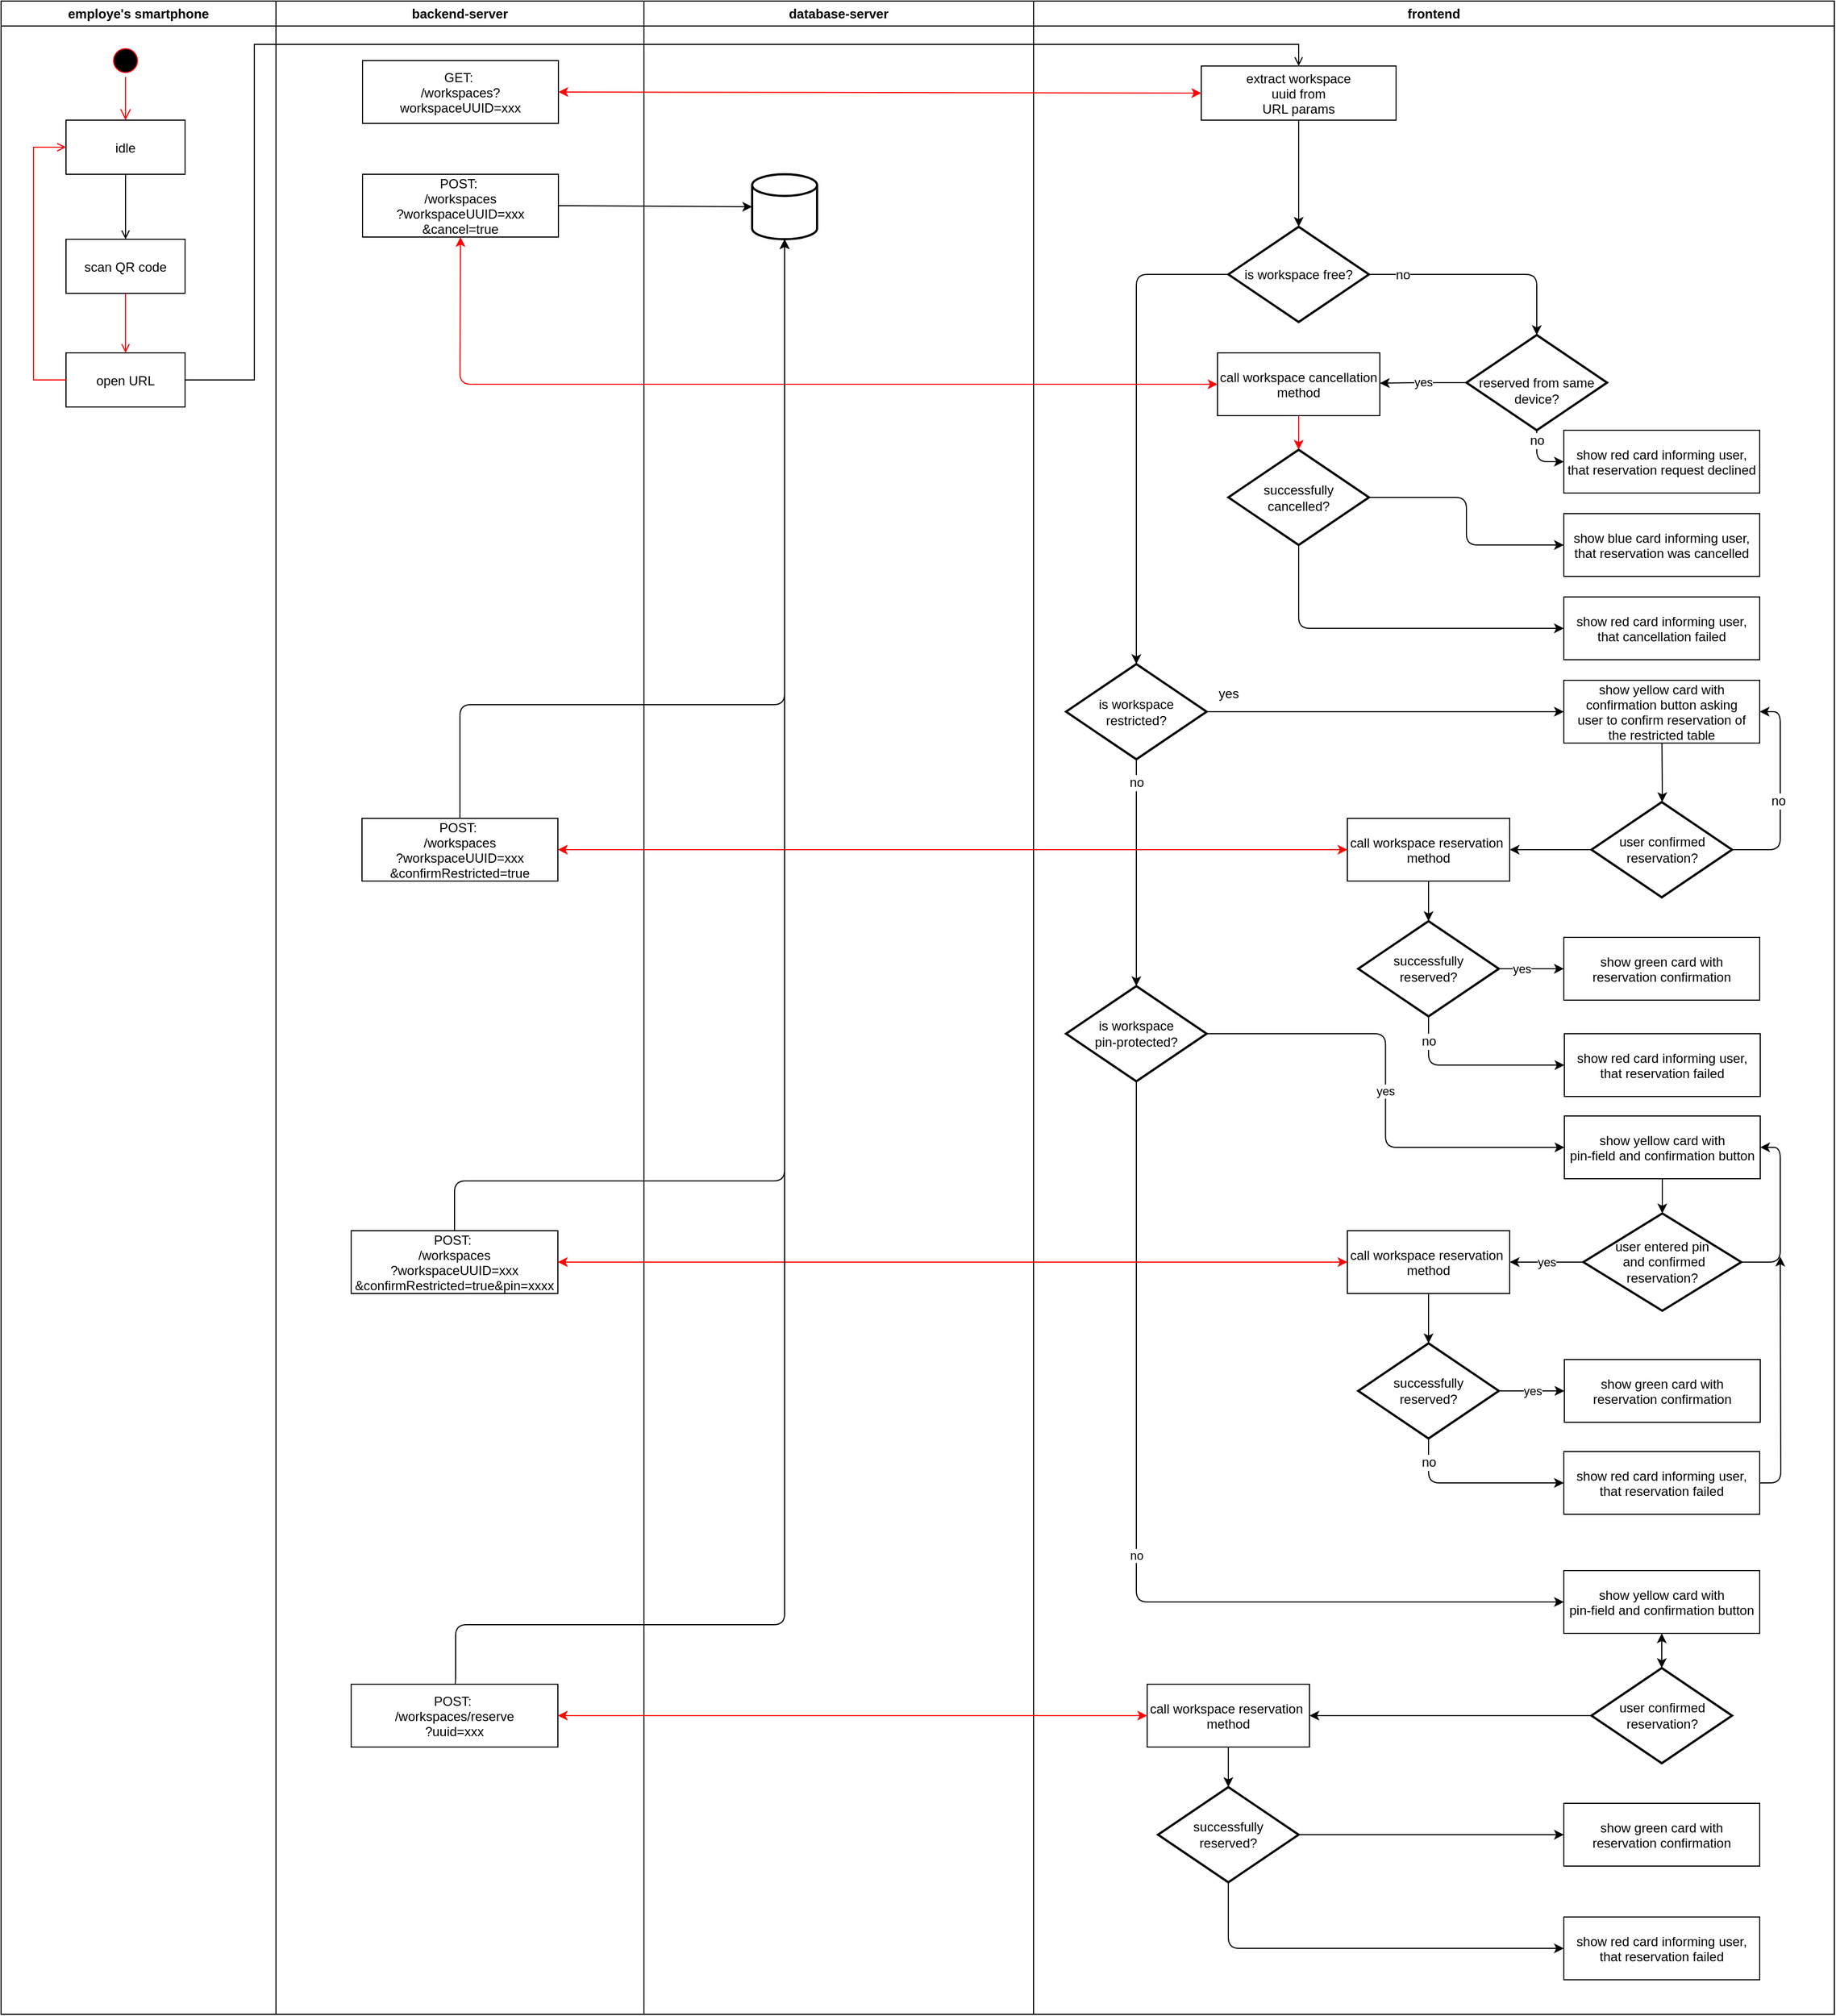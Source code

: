 <mxfile version="11.2.4" type="github" pages="1"><diagram name="general-architecture" id="e7e014a7-5840-1c2e-5031-d8a46d1fe8dd"><mxGraphModel dx="2426" dy="1201" grid="1" gridSize="10" guides="1" tooltips="1" connect="1" arrows="1" fold="1" page="1" pageScale="1" pageWidth="1169" pageHeight="826" background="#ffffff" math="0" shadow="0"><root><mxCell id="0"/><mxCell id="1" parent="0"/><mxCell id="2" value="employe's smartphone" style="swimlane;whiteSpace=wrap" parent="1" vertex="1"><mxGeometry x="46" y="40" width="254" height="1860" as="geometry"><mxRectangle x="164.5" y="128" width="80" height="23" as="alternateBounds"/></mxGeometry></mxCell><mxCell id="5" value="" style="ellipse;shape=startState;fillColor=#000000;strokeColor=#ff0000;" parent="2" vertex="1"><mxGeometry x="100" y="40" width="30" height="30" as="geometry"/></mxCell><mxCell id="6" value="" style="edgeStyle=elbowEdgeStyle;elbow=horizontal;verticalAlign=bottom;endArrow=open;endSize=8;strokeColor=#FF0000;endFill=1;rounded=0" parent="2" source="5" target="7" edge="1"><mxGeometry x="100" y="40" as="geometry"><mxPoint x="115" y="110" as="targetPoint"/></mxGeometry></mxCell><mxCell id="7" value="idle" style="" parent="2" vertex="1"><mxGeometry x="60" y="110" width="110" height="50" as="geometry"/></mxCell><mxCell id="8" value="scan QR code" style="" parent="2" vertex="1"><mxGeometry x="60" y="220" width="110" height="50" as="geometry"/></mxCell><mxCell id="9" value="" style="endArrow=open;strokeColor=#000000;endFill=1;rounded=0" parent="2" source="7" target="8" edge="1"><mxGeometry relative="1" as="geometry"/></mxCell><mxCell id="10" value="open URL" style="" parent="2" vertex="1"><mxGeometry x="60" y="325" width="110" height="50" as="geometry"/></mxCell><mxCell id="11" value="" style="endArrow=open;strokeColor=#FF0000;endFill=1;rounded=0" parent="2" source="8" target="10" edge="1"><mxGeometry relative="1" as="geometry"/></mxCell><mxCell id="12" value="" style="edgeStyle=elbowEdgeStyle;elbow=horizontal;strokeColor=#FF0000;endArrow=open;endFill=1;rounded=0" parent="2" source="10" target="7" edge="1"><mxGeometry width="100" height="100" relative="1" as="geometry"><mxPoint x="160" y="290" as="sourcePoint"/><mxPoint x="260" y="190" as="targetPoint"/><Array as="points"><mxPoint x="30" y="250"/></Array></mxGeometry></mxCell><mxCell id="vSiOcl92Mj_vTaPFXpkD-20" value="frontend" style="swimlane;whiteSpace=wrap" parent="1" vertex="1"><mxGeometry x="1000" y="40" width="740" height="1860" as="geometry"/></mxCell><mxCell id="PNCr2oBTq3CCNGlsUbZe-55" value="show red card informing user,&#10; that reservation request declined " style="" vertex="1" parent="vSiOcl92Mj_vTaPFXpkD-20"><mxGeometry x="490" y="396.5" width="181" height="58" as="geometry"/></mxCell><mxCell id="PNCr2oBTq3CCNGlsUbZe-61" value="show red card informing user,&#10; that cancellation failed " style="" vertex="1" parent="vSiOcl92Mj_vTaPFXpkD-20"><mxGeometry x="490" y="550.5" width="181" height="58" as="geometry"/></mxCell><mxCell id="PNCr2oBTq3CCNGlsUbZe-51" value="&lt;br&gt;reserved from same device?" style="strokeWidth=2;html=1;shape=mxgraph.flowchart.decision;whiteSpace=wrap;" vertex="1" parent="vSiOcl92Mj_vTaPFXpkD-20"><mxGeometry x="400" y="308.5" width="130" height="88" as="geometry"/></mxCell><mxCell id="PNCr2oBTq3CCNGlsUbZe-54" value="" style="endArrow=classic;html=1;entryX=0;entryY=0.5;entryDx=0;entryDy=0;edgeStyle=orthogonalEdgeStyle;" edge="1" parent="vSiOcl92Mj_vTaPFXpkD-20" source="PNCr2oBTq3CCNGlsUbZe-51" target="PNCr2oBTq3CCNGlsUbZe-55"><mxGeometry width="50" height="50" relative="1" as="geometry"><mxPoint x="-247" y="406.5" as="sourcePoint"/><mxPoint x="-7" y="206.5" as="targetPoint"/></mxGeometry></mxCell><mxCell id="PNCr2oBTq3CCNGlsUbZe-57" value="no" style="text;html=1;resizable=0;points=[];align=center;verticalAlign=middle;labelBackgroundColor=#ffffff;" vertex="1" connectable="0" parent="PNCr2oBTq3CCNGlsUbZe-54"><mxGeometry x="-0.96" relative="1" as="geometry"><mxPoint x="-0.5" y="8" as="offset"/></mxGeometry></mxCell><mxCell id="Cu7fSUz20JepRUBiXXrB-39" value="is workspace free?" style="strokeWidth=2;html=1;shape=mxgraph.flowchart.decision;whiteSpace=wrap;" parent="vSiOcl92Mj_vTaPFXpkD-20" vertex="1"><mxGeometry x="180" y="208.5" width="130" height="88" as="geometry"/></mxCell><mxCell id="Cu7fSUz20JepRUBiXXrB-59" value="" style="endArrow=classic;html=1;exitX=1;exitY=0.5;exitDx=0;exitDy=0;exitPerimeter=0;entryX=0.5;entryY=0;entryDx=0;entryDy=0;entryPerimeter=0;" parent="vSiOcl92Mj_vTaPFXpkD-20" source="Cu7fSUz20JepRUBiXXrB-39" target="PNCr2oBTq3CCNGlsUbZe-51" edge="1"><mxGeometry width="50" height="50" relative="1" as="geometry"><mxPoint x="-224" y="446.5" as="sourcePoint"/><mxPoint x="-57" y="326.5" as="targetPoint"/><Array as="points"><mxPoint x="465" y="252.5"/></Array></mxGeometry></mxCell><mxCell id="Cu7fSUz20JepRUBiXXrB-60" value="no" style="text;html=1;resizable=0;points=[];align=center;verticalAlign=middle;labelBackgroundColor=#ffffff;" parent="Cu7fSUz20JepRUBiXXrB-59" vertex="1" connectable="0"><mxGeometry x="-0.675" y="-1" relative="1" as="geometry"><mxPoint x="-4" y="-1" as="offset"/></mxGeometry></mxCell><mxCell id="PNCr2oBTq3CCNGlsUbZe-100" value="yes" style="endArrow=classic;html=1;exitX=0;exitY=0.5;exitDx=0;exitDy=0;exitPerimeter=0;" edge="1" parent="vSiOcl92Mj_vTaPFXpkD-20" source="PNCr2oBTq3CCNGlsUbZe-51" target="PNCr2oBTq3CCNGlsUbZe-112"><mxGeometry x="0.125" y="5" width="50" height="50" relative="1" as="geometry"><mxPoint x="290.5" y="377" as="sourcePoint"/><mxPoint x="355" y="438.5" as="targetPoint"/><Array as="points"><mxPoint x="355" y="352.5"/></Array><mxPoint x="5" y="-5" as="offset"/></mxGeometry></mxCell><mxCell id="PNCr2oBTq3CCNGlsUbZe-106" value="successfully &lt;br&gt;cancelled?" style="strokeWidth=2;html=1;shape=mxgraph.flowchart.decision;whiteSpace=wrap;" vertex="1" parent="vSiOcl92Mj_vTaPFXpkD-20"><mxGeometry x="180" y="414.5" width="130" height="88" as="geometry"/></mxCell><mxCell id="PNCr2oBTq3CCNGlsUbZe-107" value="show blue card informing user,&#10; that reservation was cancelled " style="" vertex="1" parent="vSiOcl92Mj_vTaPFXpkD-20"><mxGeometry x="490" y="473.5" width="181" height="58" as="geometry"/></mxCell><mxCell id="PNCr2oBTq3CCNGlsUbZe-109" value="" style="endArrow=classic;html=1;entryX=0;entryY=0.5;entryDx=0;entryDy=0;exitX=1;exitY=0.5;exitDx=0;exitDy=0;exitPerimeter=0;edgeStyle=orthogonalEdgeStyle;" edge="1" parent="vSiOcl92Mj_vTaPFXpkD-20" source="PNCr2oBTq3CCNGlsUbZe-106" target="PNCr2oBTq3CCNGlsUbZe-107"><mxGeometry width="50" height="50" relative="1" as="geometry"><mxPoint x="320" y="598.5" as="sourcePoint"/><mxPoint x="370" y="548.5" as="targetPoint"/></mxGeometry></mxCell><mxCell id="PNCr2oBTq3CCNGlsUbZe-111" value="" style="endArrow=classic;html=1;exitX=0.5;exitY=1;exitDx=0;exitDy=0;exitPerimeter=0;entryX=0;entryY=0.5;entryDx=0;entryDy=0;edgeStyle=orthogonalEdgeStyle;" edge="1" parent="vSiOcl92Mj_vTaPFXpkD-20" source="PNCr2oBTq3CCNGlsUbZe-106" target="PNCr2oBTq3CCNGlsUbZe-61"><mxGeometry width="50" height="50" relative="1" as="geometry"><mxPoint x="320" y="648.5" as="sourcePoint"/><mxPoint x="370" y="598.5" as="targetPoint"/></mxGeometry></mxCell><mxCell id="Cu7fSUz20JepRUBiXXrB-40" value="extract workspace &#10;uuid from &#10;URL params" style="" parent="vSiOcl92Mj_vTaPFXpkD-20" vertex="1"><mxGeometry x="155" y="60" width="180" height="50" as="geometry"/></mxCell><mxCell id="PNCr2oBTq3CCNGlsUbZe-113" value="" style="edgeStyle=orthogonalEdgeStyle;rounded=0;orthogonalLoop=1;jettySize=auto;html=1;strokeColor=#FF0000;" edge="1" parent="vSiOcl92Mj_vTaPFXpkD-20" source="PNCr2oBTq3CCNGlsUbZe-112" target="PNCr2oBTq3CCNGlsUbZe-106"><mxGeometry relative="1" as="geometry"/></mxCell><mxCell id="PNCr2oBTq3CCNGlsUbZe-112" value="call workspace cancellation &#10;method" style="" vertex="1" parent="vSiOcl92Mj_vTaPFXpkD-20"><mxGeometry x="170" y="325" width="150" height="58" as="geometry"/></mxCell><mxCell id="PNCr2oBTq3CCNGlsUbZe-36" value="is workspace &lt;br&gt;restricted?" style="strokeWidth=2;html=1;shape=mxgraph.flowchart.decision;whiteSpace=wrap;" vertex="1" parent="vSiOcl92Mj_vTaPFXpkD-20"><mxGeometry x="30" y="612.5" width="130" height="88" as="geometry"/></mxCell><mxCell id="PNCr2oBTq3CCNGlsUbZe-114" value="" style="endArrow=classic;html=1;strokeColor=#000000;exitX=0;exitY=0.5;exitDx=0;exitDy=0;exitPerimeter=0;entryX=0.5;entryY=0;entryDx=0;entryDy=0;entryPerimeter=0;edgeStyle=orthogonalEdgeStyle;" edge="1" parent="vSiOcl92Mj_vTaPFXpkD-20" source="Cu7fSUz20JepRUBiXXrB-39" target="PNCr2oBTq3CCNGlsUbZe-36"><mxGeometry width="50" height="50" relative="1" as="geometry"><mxPoint x="40" y="290" as="sourcePoint"/><mxPoint x="90" y="240" as="targetPoint"/></mxGeometry></mxCell><mxCell id="PNCr2oBTq3CCNGlsUbZe-115" value="show yellow card with &#10;confirmation button asking &#10;user to confirm reservation of &#10;the restricted table" style="" vertex="1" parent="vSiOcl92Mj_vTaPFXpkD-20"><mxGeometry x="490" y="627.5" width="181" height="58" as="geometry"/></mxCell><mxCell id="PNCr2oBTq3CCNGlsUbZe-116" value="" style="endArrow=classic;html=1;strokeColor=#000000;exitX=1;exitY=0.5;exitDx=0;exitDy=0;exitPerimeter=0;entryX=0;entryY=0.5;entryDx=0;entryDy=0;edgeStyle=orthogonalEdgeStyle;" edge="1" parent="vSiOcl92Mj_vTaPFXpkD-20" source="PNCr2oBTq3CCNGlsUbZe-36" target="PNCr2oBTq3CCNGlsUbZe-115"><mxGeometry width="50" height="50" relative="1" as="geometry"><mxPoint x="160" y="530" as="sourcePoint"/><mxPoint x="160" y="600" as="targetPoint"/></mxGeometry></mxCell><mxCell id="PNCr2oBTq3CCNGlsUbZe-117" value="yes" style="text;html=1;resizable=0;points=[];align=center;verticalAlign=middle;labelBackgroundColor=#ffffff;" vertex="1" connectable="0" parent="PNCr2oBTq3CCNGlsUbZe-116"><mxGeometry x="-0.759" y="2" relative="1" as="geometry"><mxPoint x="-20" y="-14.5" as="offset"/></mxGeometry></mxCell><mxCell id="PNCr2oBTq3CCNGlsUbZe-118" value="" style="endArrow=classic;html=1;strokeColor=#000000;" edge="1" parent="vSiOcl92Mj_vTaPFXpkD-20" source="PNCr2oBTq3CCNGlsUbZe-115" target="PNCr2oBTq3CCNGlsUbZe-120"><mxGeometry width="50" height="50" relative="1" as="geometry"><mxPoint x="100" y="800" as="sourcePoint"/><mxPoint x="449.5" y="729" as="targetPoint"/><Array as="points"><mxPoint x="581" y="730"/></Array></mxGeometry></mxCell><mxCell id="PNCr2oBTq3CCNGlsUbZe-120" value="user confirmed reservation?" style="strokeWidth=2;html=1;shape=mxgraph.flowchart.decision;whiteSpace=wrap;" vertex="1" parent="vSiOcl92Mj_vTaPFXpkD-20"><mxGeometry x="515.5" y="740" width="130" height="88" as="geometry"/></mxCell><mxCell id="PNCr2oBTq3CCNGlsUbZe-121" value="&lt;font style=&quot;font-size: 12px&quot;&gt;no&lt;/font&gt;" style="endArrow=classic;html=1;strokeColor=#000000;exitX=0.5;exitY=1;exitDx=0;exitDy=0;exitPerimeter=0;" edge="1" parent="vSiOcl92Mj_vTaPFXpkD-20" source="PNCr2oBTq3CCNGlsUbZe-36" target="PNCr2oBTq3CCNGlsUbZe-131"><mxGeometry x="-0.799" width="50" height="50" relative="1" as="geometry"><mxPoint x="80" y="810" as="sourcePoint"/><mxPoint x="50.5" y="960" as="targetPoint"/><mxPoint as="offset"/></mxGeometry></mxCell><mxCell id="PNCr2oBTq3CCNGlsUbZe-122" value="" style="endArrow=classic;html=1;strokeColor=#000000;exitX=0;exitY=0.5;exitDx=0;exitDy=0;exitPerimeter=0;" edge="1" parent="vSiOcl92Mj_vTaPFXpkD-20" source="PNCr2oBTq3CCNGlsUbZe-120"><mxGeometry width="50" height="50" relative="1" as="geometry"><mxPoint x="250" y="790" as="sourcePoint"/><mxPoint x="440" y="784" as="targetPoint"/></mxGeometry></mxCell><mxCell id="PNCr2oBTq3CCNGlsUbZe-123" value="" style="endArrow=classic;html=1;strokeColor=#000000;exitX=1;exitY=0.5;exitDx=0;exitDy=0;exitPerimeter=0;entryX=1;entryY=0.5;entryDx=0;entryDy=0;edgeStyle=orthogonalEdgeStyle;" edge="1" parent="vSiOcl92Mj_vTaPFXpkD-20" source="PNCr2oBTq3CCNGlsUbZe-120" target="PNCr2oBTq3CCNGlsUbZe-115"><mxGeometry width="50" height="50" relative="1" as="geometry"><mxPoint x="270" y="860" as="sourcePoint"/><mxPoint x="690" y="660" as="targetPoint"/><Array as="points"><mxPoint x="690" y="784"/><mxPoint x="690" y="656"/></Array></mxGeometry></mxCell><mxCell id="PNCr2oBTq3CCNGlsUbZe-124" value="no" style="text;html=1;resizable=0;points=[];align=center;verticalAlign=middle;labelBackgroundColor=#ffffff;" vertex="1" connectable="0" parent="PNCr2oBTq3CCNGlsUbZe-123"><mxGeometry x="-0.055" y="2" relative="1" as="geometry"><mxPoint as="offset"/></mxGeometry></mxCell><mxCell id="PNCr2oBTq3CCNGlsUbZe-125" value="call workspace reservation &#10;method" style="" vertex="1" parent="vSiOcl92Mj_vTaPFXpkD-20"><mxGeometry x="290" y="755" width="150" height="58" as="geometry"/></mxCell><mxCell id="PNCr2oBTq3CCNGlsUbZe-131" value="is workspace &lt;br&gt;pin-protected?" style="strokeWidth=2;html=1;shape=mxgraph.flowchart.decision;whiteSpace=wrap;" vertex="1" parent="vSiOcl92Mj_vTaPFXpkD-20"><mxGeometry x="30" y="910" width="130" height="88" as="geometry"/></mxCell><mxCell id="PNCr2oBTq3CCNGlsUbZe-135" value="successfully &lt;br&gt;reserved?" style="strokeWidth=2;html=1;shape=mxgraph.flowchart.decision;whiteSpace=wrap;" vertex="1" parent="vSiOcl92Mj_vTaPFXpkD-20"><mxGeometry x="300" y="850" width="130" height="88" as="geometry"/></mxCell><mxCell id="PNCr2oBTq3CCNGlsUbZe-136" value="" style="endArrow=classic;html=1;strokeColor=#000000;exitX=0.5;exitY=1;exitDx=0;exitDy=0;" edge="1" parent="vSiOcl92Mj_vTaPFXpkD-20" source="PNCr2oBTq3CCNGlsUbZe-125" target="PNCr2oBTq3CCNGlsUbZe-135"><mxGeometry width="50" height="50" relative="1" as="geometry"><mxPoint x="240.5" y="920" as="sourcePoint"/><mxPoint x="290.5" y="870" as="targetPoint"/></mxGeometry></mxCell><mxCell id="PNCr2oBTq3CCNGlsUbZe-137" value="yes" style="endArrow=classic;html=1;strokeColor=#000000;exitX=1;exitY=0.5;exitDx=0;exitDy=0;exitPerimeter=0;entryX=0;entryY=0.5;entryDx=0;entryDy=0;" edge="1" parent="vSiOcl92Mj_vTaPFXpkD-20" source="PNCr2oBTq3CCNGlsUbZe-135" target="PNCr2oBTq3CCNGlsUbZe-140"><mxGeometry x="-0.317" width="50" height="50" relative="1" as="geometry"><mxPoint x="480.5" y="1040" as="sourcePoint"/><mxPoint x="450.5" y="960" as="targetPoint"/><Array as="points"><mxPoint x="450.5" y="894"/></Array><mxPoint as="offset"/></mxGeometry></mxCell><mxCell id="PNCr2oBTq3CCNGlsUbZe-138" value="" style="endArrow=classic;html=1;strokeColor=#000000;exitX=0.5;exitY=1;exitDx=0;exitDy=0;exitPerimeter=0;entryX=0;entryY=0.5;entryDx=0;entryDy=0;edgeStyle=orthogonalEdgeStyle;" edge="1" parent="vSiOcl92Mj_vTaPFXpkD-20" source="PNCr2oBTq3CCNGlsUbZe-135" target="PNCr2oBTq3CCNGlsUbZe-141"><mxGeometry width="50" height="50" relative="1" as="geometry"><mxPoint x="220.5" y="1040" as="sourcePoint"/><mxPoint x="270.5" y="960" as="targetPoint"/></mxGeometry></mxCell><mxCell id="PNCr2oBTq3CCNGlsUbZe-139" value="no" style="text;html=1;resizable=0;points=[];align=center;verticalAlign=middle;labelBackgroundColor=#ffffff;" vertex="1" connectable="0" parent="PNCr2oBTq3CCNGlsUbZe-138"><mxGeometry x="-0.555" y="-1" relative="1" as="geometry"><mxPoint x="1" y="-15.5" as="offset"/></mxGeometry></mxCell><mxCell id="PNCr2oBTq3CCNGlsUbZe-140" value="show green card with &#10;reservation confirmation" style="" vertex="1" parent="vSiOcl92Mj_vTaPFXpkD-20"><mxGeometry x="490" y="865" width="181" height="58" as="geometry"/></mxCell><mxCell id="PNCr2oBTq3CCNGlsUbZe-141" value="show red card informing user,&#10; that reservation failed " style="" vertex="1" parent="vSiOcl92Mj_vTaPFXpkD-20"><mxGeometry x="490.5" y="954" width="181" height="58" as="geometry"/></mxCell><mxCell id="PNCr2oBTq3CCNGlsUbZe-142" value="yes" style="endArrow=classic;html=1;strokeColor=#000000;exitX=1;exitY=0.5;exitDx=0;exitDy=0;exitPerimeter=0;entryX=0;entryY=0.5;entryDx=0;entryDy=0;edgeStyle=orthogonalEdgeStyle;" edge="1" parent="vSiOcl92Mj_vTaPFXpkD-20" source="PNCr2oBTq3CCNGlsUbZe-131" target="PNCr2oBTq3CCNGlsUbZe-144"><mxGeometry width="50" height="50" relative="1" as="geometry"><mxPoint x="240.5" y="1020" as="sourcePoint"/><mxPoint x="200.5" y="954" as="targetPoint"/></mxGeometry></mxCell><mxCell id="PNCr2oBTq3CCNGlsUbZe-143" value="no" style="endArrow=classic;html=1;strokeColor=#000000;exitX=0.5;exitY=1;exitDx=0;exitDy=0;exitPerimeter=0;entryX=0;entryY=0.5;entryDx=0;entryDy=0;edgeStyle=orthogonalEdgeStyle;" edge="1" parent="vSiOcl92Mj_vTaPFXpkD-20" source="PNCr2oBTq3CCNGlsUbZe-131" target="PNCr2oBTq3CCNGlsUbZe-177"><mxGeometry width="50" height="50" relative="1" as="geometry"><mxPoint x="30.5" y="1080" as="sourcePoint"/><mxPoint x="93.5" y="1410" as="targetPoint"/></mxGeometry></mxCell><mxCell id="PNCr2oBTq3CCNGlsUbZe-150" value="" style="edgeStyle=orthogonalEdgeStyle;rounded=0;orthogonalLoop=1;jettySize=auto;html=1;strokeColor=#000000;" edge="1" parent="vSiOcl92Mj_vTaPFXpkD-20" source="PNCr2oBTq3CCNGlsUbZe-144" target="PNCr2oBTq3CCNGlsUbZe-145"><mxGeometry relative="1" as="geometry"/></mxCell><mxCell id="PNCr2oBTq3CCNGlsUbZe-144" value="show yellow card with &#10;pin-field and confirmation button" style="" vertex="1" parent="vSiOcl92Mj_vTaPFXpkD-20"><mxGeometry x="490.5" y="1030" width="181" height="58" as="geometry"/></mxCell><mxCell id="PNCr2oBTq3CCNGlsUbZe-153" value="yes" style="edgeStyle=orthogonalEdgeStyle;rounded=0;orthogonalLoop=1;jettySize=auto;html=1;strokeColor=#000000;" edge="1" parent="vSiOcl92Mj_vTaPFXpkD-20" source="PNCr2oBTq3CCNGlsUbZe-145" target="PNCr2oBTq3CCNGlsUbZe-147"><mxGeometry relative="1" as="geometry"/></mxCell><mxCell id="PNCr2oBTq3CCNGlsUbZe-145" value="user entered pin&lt;br&gt;&amp;nbsp;and confirmed reservation?" style="strokeWidth=2;html=1;shape=mxgraph.flowchart.decision;whiteSpace=wrap;" vertex="1" parent="vSiOcl92Mj_vTaPFXpkD-20"><mxGeometry x="508" y="1120" width="146" height="90" as="geometry"/></mxCell><mxCell id="PNCr2oBTq3CCNGlsUbZe-157" value="" style="edgeStyle=orthogonalEdgeStyle;rounded=0;orthogonalLoop=1;jettySize=auto;html=1;strokeColor=#000000;" edge="1" parent="vSiOcl92Mj_vTaPFXpkD-20" source="PNCr2oBTq3CCNGlsUbZe-147" target="PNCr2oBTq3CCNGlsUbZe-156"><mxGeometry relative="1" as="geometry"/></mxCell><mxCell id="PNCr2oBTq3CCNGlsUbZe-147" value="call workspace reservation &#10;method" style="" vertex="1" parent="vSiOcl92Mj_vTaPFXpkD-20"><mxGeometry x="290" y="1136" width="150" height="58" as="geometry"/></mxCell><mxCell id="PNCr2oBTq3CCNGlsUbZe-151" value="" style="endArrow=classic;html=1;strokeColor=#000000;exitX=1;exitY=0.5;exitDx=0;exitDy=0;exitPerimeter=0;entryX=1;entryY=0.5;entryDx=0;entryDy=0;edgeStyle=orthogonalEdgeStyle;" edge="1" parent="vSiOcl92Mj_vTaPFXpkD-20" source="PNCr2oBTq3CCNGlsUbZe-145" target="PNCr2oBTq3CCNGlsUbZe-144"><mxGeometry width="50" height="50" relative="1" as="geometry"><mxPoint x="440" y="1170" as="sourcePoint"/><mxPoint x="670" y="1091" as="targetPoint"/><Array as="points"><mxPoint x="690" y="1165"/><mxPoint x="690" y="1059"/></Array></mxGeometry></mxCell><mxCell id="PNCr2oBTq3CCNGlsUbZe-159" value="yes" style="edgeStyle=orthogonalEdgeStyle;rounded=0;orthogonalLoop=1;jettySize=auto;html=1;strokeColor=#000000;" edge="1" parent="vSiOcl92Mj_vTaPFXpkD-20" source="PNCr2oBTq3CCNGlsUbZe-156" target="PNCr2oBTq3CCNGlsUbZe-158"><mxGeometry relative="1" as="geometry"/></mxCell><mxCell id="PNCr2oBTq3CCNGlsUbZe-156" value="successfully &lt;br&gt;reserved?" style="strokeWidth=2;html=1;shape=mxgraph.flowchart.decision;whiteSpace=wrap;" vertex="1" parent="vSiOcl92Mj_vTaPFXpkD-20"><mxGeometry x="300" y="1240" width="130" height="88" as="geometry"/></mxCell><mxCell id="PNCr2oBTq3CCNGlsUbZe-158" value="show green card with &#10;reservation confirmation" style="" vertex="1" parent="vSiOcl92Mj_vTaPFXpkD-20"><mxGeometry x="490.5" y="1255" width="181" height="58" as="geometry"/></mxCell><mxCell id="PNCr2oBTq3CCNGlsUbZe-160" value="show red card informing user,&#10; that reservation failed " style="" vertex="1" parent="vSiOcl92Mj_vTaPFXpkD-20"><mxGeometry x="490" y="1340" width="181" height="58" as="geometry"/></mxCell><mxCell id="PNCr2oBTq3CCNGlsUbZe-161" value="" style="endArrow=classic;html=1;strokeColor=#000000;exitX=0.5;exitY=1;exitDx=0;exitDy=0;exitPerimeter=0;entryX=0;entryY=0.5;entryDx=0;entryDy=0;edgeStyle=orthogonalEdgeStyle;" edge="1" parent="vSiOcl92Mj_vTaPFXpkD-20" source="PNCr2oBTq3CCNGlsUbZe-156" target="PNCr2oBTq3CCNGlsUbZe-160"><mxGeometry width="50" height="50" relative="1" as="geometry"><mxPoint x="313.897" y="1369.19" as="sourcePoint"/><mxPoint x="439.414" y="1414.707" as="targetPoint"/></mxGeometry></mxCell><mxCell id="PNCr2oBTq3CCNGlsUbZe-162" value="no" style="text;html=1;resizable=0;points=[];align=center;verticalAlign=middle;labelBackgroundColor=#ffffff;" vertex="1" connectable="0" parent="PNCr2oBTq3CCNGlsUbZe-161"><mxGeometry x="-0.555" y="-1" relative="1" as="geometry"><mxPoint x="1" y="-15.5" as="offset"/></mxGeometry></mxCell><mxCell id="PNCr2oBTq3CCNGlsUbZe-163" value="" style="endArrow=classic;html=1;strokeColor=#000000;exitX=1;exitY=0.5;exitDx=0;exitDy=0;edgeStyle=orthogonalEdgeStyle;" edge="1" parent="vSiOcl92Mj_vTaPFXpkD-20" source="PNCr2oBTq3CCNGlsUbZe-160"><mxGeometry width="50" height="50" relative="1" as="geometry"><mxPoint x="620.5" y="1480" as="sourcePoint"/><mxPoint x="690" y="1160" as="targetPoint"/></mxGeometry></mxCell><mxCell id="PNCr2oBTq3CCNGlsUbZe-172" value="successfully &lt;br&gt;reserved?" style="strokeWidth=2;html=1;shape=mxgraph.flowchart.decision;whiteSpace=wrap;" vertex="1" parent="vSiOcl92Mj_vTaPFXpkD-20"><mxGeometry x="115" y="1650" width="130" height="88" as="geometry"/></mxCell><mxCell id="PNCr2oBTq3CCNGlsUbZe-173" value="show green card with &#10;reservation confirmation" style="" vertex="1" parent="vSiOcl92Mj_vTaPFXpkD-20"><mxGeometry x="490" y="1665" width="181" height="58" as="geometry"/></mxCell><mxCell id="PNCr2oBTq3CCNGlsUbZe-174" value="show red card informing user,&#10; that reservation failed " style="" vertex="1" parent="vSiOcl92Mj_vTaPFXpkD-20"><mxGeometry x="490" y="1770" width="181" height="58" as="geometry"/></mxCell><mxCell id="PNCr2oBTq3CCNGlsUbZe-180" value="" style="edgeStyle=orthogonalEdgeStyle;rounded=0;orthogonalLoop=1;jettySize=auto;html=1;startArrow=classic;startFill=1;endArrow=classic;endFill=1;strokeColor=#000000;" edge="1" parent="vSiOcl92Mj_vTaPFXpkD-20" source="PNCr2oBTq3CCNGlsUbZe-177" target="PNCr2oBTq3CCNGlsUbZe-179"><mxGeometry relative="1" as="geometry"/></mxCell><mxCell id="PNCr2oBTq3CCNGlsUbZe-177" value="show yellow card with &#10;pin-field and confirmation button" style="" vertex="1" parent="vSiOcl92Mj_vTaPFXpkD-20"><mxGeometry x="490" y="1450" width="181" height="58" as="geometry"/></mxCell><mxCell id="PNCr2oBTq3CCNGlsUbZe-184" value="" style="edgeStyle=orthogonalEdgeStyle;rounded=0;orthogonalLoop=1;jettySize=auto;html=1;startArrow=none;startFill=0;endArrow=classic;endFill=1;strokeColor=#000000;" edge="1" parent="vSiOcl92Mj_vTaPFXpkD-20" source="PNCr2oBTq3CCNGlsUbZe-179" target="PNCr2oBTq3CCNGlsUbZe-181"><mxGeometry relative="1" as="geometry"/></mxCell><mxCell id="PNCr2oBTq3CCNGlsUbZe-179" value="user confirmed reservation?" style="strokeWidth=2;html=1;shape=mxgraph.flowchart.decision;whiteSpace=wrap;" vertex="1" parent="vSiOcl92Mj_vTaPFXpkD-20"><mxGeometry x="515.5" y="1540" width="130" height="88" as="geometry"/></mxCell><mxCell id="PNCr2oBTq3CCNGlsUbZe-185" value="" style="edgeStyle=orthogonalEdgeStyle;rounded=0;orthogonalLoop=1;jettySize=auto;html=1;startArrow=none;startFill=0;endArrow=classic;endFill=1;strokeColor=#000000;" edge="1" parent="vSiOcl92Mj_vTaPFXpkD-20" source="PNCr2oBTq3CCNGlsUbZe-181" target="PNCr2oBTq3CCNGlsUbZe-172"><mxGeometry relative="1" as="geometry"/></mxCell><mxCell id="PNCr2oBTq3CCNGlsUbZe-181" value="call workspace reservation &#10;method" style="" vertex="1" parent="vSiOcl92Mj_vTaPFXpkD-20"><mxGeometry x="105" y="1555" width="150" height="58" as="geometry"/></mxCell><mxCell id="PNCr2oBTq3CCNGlsUbZe-186" value="" style="endArrow=classic;html=1;strokeColor=#000000;exitX=1;exitY=0.5;exitDx=0;exitDy=0;exitPerimeter=0;entryX=0;entryY=0.5;entryDx=0;entryDy=0;" edge="1" parent="vSiOcl92Mj_vTaPFXpkD-20" source="PNCr2oBTq3CCNGlsUbZe-172" target="PNCr2oBTq3CCNGlsUbZe-173"><mxGeometry width="50" height="50" relative="1" as="geometry"><mxPoint x="260" y="1830" as="sourcePoint"/><mxPoint x="310" y="1780" as="targetPoint"/></mxGeometry></mxCell><mxCell id="PNCr2oBTq3CCNGlsUbZe-187" value="" style="endArrow=classic;html=1;strokeColor=#000000;entryX=0;entryY=0.5;entryDx=0;entryDy=0;edgeStyle=orthogonalEdgeStyle;" edge="1" parent="vSiOcl92Mj_vTaPFXpkD-20" source="PNCr2oBTq3CCNGlsUbZe-172" target="PNCr2oBTq3CCNGlsUbZe-174"><mxGeometry width="50" height="50" relative="1" as="geometry"><mxPoint x="250" y="1870" as="sourcePoint"/><mxPoint x="300" y="1820" as="targetPoint"/><Array as="points"><mxPoint x="180" y="1799"/></Array></mxGeometry></mxCell><mxCell id="PNCr2oBTq3CCNGlsUbZe-191" value="" style="endArrow=classic;html=1;strokeColor=#000000;exitX=0.5;exitY=1;exitDx=0;exitDy=0;entryX=0.5;entryY=0;entryDx=0;entryDy=0;entryPerimeter=0;" edge="1" parent="vSiOcl92Mj_vTaPFXpkD-20" source="Cu7fSUz20JepRUBiXXrB-40" target="Cu7fSUz20JepRUBiXXrB-39"><mxGeometry width="50" height="50" relative="1" as="geometry"><mxPoint x="220" y="200" as="sourcePoint"/><mxPoint x="270" y="150" as="targetPoint"/></mxGeometry></mxCell><mxCell id="3" value="backend-server" style="swimlane;whiteSpace=wrap" parent="1" vertex="1"><mxGeometry x="300" y="40" width="340" height="1860" as="geometry"><mxRectangle x="300" y="40" width="120" height="23" as="alternateBounds"/></mxGeometry></mxCell><mxCell id="Cu7fSUz20JepRUBiXXrB-41" value="GET: &#10;/workspaces?&#10;workspaceUUID=xxx" style="" parent="3" vertex="1"><mxGeometry x="80" y="55" width="181" height="58" as="geometry"/></mxCell><mxCell id="PNCr2oBTq3CCNGlsUbZe-66" value="POST: &#10;/workspaces&#10;?workspaceUUID=xxx&#10;&amp;cancel=true" style="" vertex="1" parent="3"><mxGeometry x="80" y="160" width="181" height="58" as="geometry"/></mxCell><mxCell id="PNCr2oBTq3CCNGlsUbZe-126" value="POST: &#10;/workspaces&#10;?workspaceUUID=xxx&#10;&amp;confirmRestricted=true" style="" vertex="1" parent="3"><mxGeometry x="79.5" y="755" width="181" height="58" as="geometry"/></mxCell><mxCell id="PNCr2oBTq3CCNGlsUbZe-155" value="POST: &#10;/workspaces&#10;?workspaceUUID=xxx&#10;&amp;confirmRestricted=true&amp;pin=xxxx" style="" vertex="1" parent="3"><mxGeometry x="69.5" y="1136" width="191" height="58" as="geometry"/></mxCell><mxCell id="PNCr2oBTq3CCNGlsUbZe-166" value="POST: &#10;/workspaces/reserve&#10;?uuid=xxx" style="" vertex="1" parent="3"><mxGeometry x="69.5" y="1555" width="191" height="58" as="geometry"/></mxCell><mxCell id="PNCr2oBTq3CCNGlsUbZe-82" value="database-server" style="swimlane;whiteSpace=wrap" vertex="1" parent="1"><mxGeometry x="640" y="40" width="360" height="1860" as="geometry"><mxRectangle x="444.5" y="128" width="120" height="23" as="alternateBounds"/></mxGeometry></mxCell><mxCell id="PNCr2oBTq3CCNGlsUbZe-98" value="" style="strokeWidth=2;html=1;shape=mxgraph.flowchart.database;whiteSpace=wrap;" vertex="1" parent="PNCr2oBTq3CCNGlsUbZe-82"><mxGeometry x="100" y="160" width="60" height="60" as="geometry"/></mxCell><mxCell id="20" value="" style="endArrow=open;strokeColor=#000000;endFill=1;rounded=0;edgeStyle=orthogonalEdgeStyle;" parent="1" source="10" target="Cu7fSUz20JepRUBiXXrB-40" edge="1"><mxGeometry relative="1" as="geometry"><mxPoint x="415.5" y="152" as="targetPoint"/><Array as="points"><mxPoint x="280" y="390"/><mxPoint x="280" y="80"/><mxPoint x="1245" y="80"/></Array></mxGeometry></mxCell><mxCell id="PNCr2oBTq3CCNGlsUbZe-101" value="" style="endArrow=classic;html=1;exitX=1;exitY=0.5;exitDx=0;exitDy=0;entryX=0;entryY=0.5;entryDx=0;entryDy=0;entryPerimeter=0;" edge="1" parent="1" source="PNCr2oBTq3CCNGlsUbZe-66" target="PNCr2oBTq3CCNGlsUbZe-98"><mxGeometry width="50" height="50" relative="1" as="geometry"><mxPoint x="530" y="320" as="sourcePoint"/><mxPoint x="580" y="270" as="targetPoint"/></mxGeometry></mxCell><mxCell id="PNCr2oBTq3CCNGlsUbZe-105" value="" style="endArrow=classic;startArrow=classic;html=1;exitX=0.5;exitY=1;exitDx=0;exitDy=0;strokeColor=#FF0000;entryX=0;entryY=0.5;entryDx=0;entryDy=0;" edge="1" parent="1" source="PNCr2oBTq3CCNGlsUbZe-66" target="PNCr2oBTq3CCNGlsUbZe-112"><mxGeometry width="50" height="50" relative="1" as="geometry"><mxPoint x="460" y="370" as="sourcePoint"/><mxPoint x="840" y="340" as="targetPoint"/><Array as="points"><mxPoint x="470" y="394"/></Array></mxGeometry></mxCell><mxCell id="PNCr2oBTq3CCNGlsUbZe-133" value="" style="endArrow=classic;html=1;exitX=0.5;exitY=0;exitDx=0;exitDy=0;entryX=0.5;entryY=1;entryDx=0;entryDy=0;entryPerimeter=0;" edge="1" parent="1" source="PNCr2oBTq3CCNGlsUbZe-126" target="PNCr2oBTq3CCNGlsUbZe-98"><mxGeometry width="50" height="50" relative="1" as="geometry"><mxPoint x="571" y="239.0" as="sourcePoint"/><mxPoint x="750" y="240" as="targetPoint"/><Array as="points"><mxPoint x="470" y="690"/><mxPoint x="770" y="690"/></Array></mxGeometry></mxCell><mxCell id="PNCr2oBTq3CCNGlsUbZe-134" value="" style="endArrow=classic;startArrow=classic;html=1;exitX=1;exitY=0.5;exitDx=0;exitDy=0;strokeColor=#FF0000;entryX=0;entryY=0.5;entryDx=0;entryDy=0;" edge="1" parent="1" source="PNCr2oBTq3CCNGlsUbZe-126" target="PNCr2oBTq3CCNGlsUbZe-125"><mxGeometry width="50" height="50" relative="1" as="geometry"><mxPoint x="530.5" y="696.5" as="sourcePoint"/><mxPoint x="1229.5" y="832.5" as="targetPoint"/><Array as="points"/></mxGeometry></mxCell><mxCell id="PNCr2oBTq3CCNGlsUbZe-154" value="" style="endArrow=classic;startArrow=classic;html=1;exitX=1;exitY=0.5;exitDx=0;exitDy=0;strokeColor=#FF0000;entryX=0;entryY=0.5;entryDx=0;entryDy=0;" edge="1" parent="1" source="PNCr2oBTq3CCNGlsUbZe-155" target="PNCr2oBTq3CCNGlsUbZe-147"><mxGeometry width="50" height="50" relative="1" as="geometry"><mxPoint x="540.0" y="1052" as="sourcePoint"/><mxPoint x="1269.5" y="1052" as="targetPoint"/><Array as="points"/></mxGeometry></mxCell><mxCell id="PNCr2oBTq3CCNGlsUbZe-165" value="" style="endArrow=classic;html=1;strokeColor=#000000;exitX=0.5;exitY=0;exitDx=0;exitDy=0;edgeStyle=orthogonalEdgeStyle;" edge="1" parent="1" source="PNCr2oBTq3CCNGlsUbZe-155" target="PNCr2oBTq3CCNGlsUbZe-98"><mxGeometry width="50" height="50" relative="1" as="geometry"><mxPoint x="511" y="1099" as="sourcePoint"/><mxPoint x="561" y="1049" as="targetPoint"/><Array as="points"><mxPoint x="465" y="1130"/><mxPoint x="770" y="1130"/></Array></mxGeometry></mxCell><mxCell id="PNCr2oBTq3CCNGlsUbZe-168" value="" style="endArrow=classic;html=1;strokeColor=#FF0000;exitX=0;exitY=0.5;exitDx=0;exitDy=0;endFill=1;startArrow=classic;startFill=1;" edge="1" parent="1" source="PNCr2oBTq3CCNGlsUbZe-181" target="PNCr2oBTq3CCNGlsUbZe-166"><mxGeometry width="50" height="50" relative="1" as="geometry"><mxPoint x="1018.5" y="1479" as="sourcePoint"/><mxPoint x="780" y="1410" as="targetPoint"/></mxGeometry></mxCell><mxCell id="PNCr2oBTq3CCNGlsUbZe-188" value="" style="endArrow=classic;html=1;strokeColor=#000000;exitX=0.5;exitY=0;exitDx=0;exitDy=0;entryX=0.5;entryY=1;entryDx=0;entryDy=0;entryPerimeter=0;edgeStyle=orthogonalEdgeStyle;" edge="1" parent="1" source="PNCr2oBTq3CCNGlsUbZe-166" target="PNCr2oBTq3CCNGlsUbZe-98"><mxGeometry width="50" height="50" relative="1" as="geometry"><mxPoint x="690" y="1370" as="sourcePoint"/><mxPoint x="740" y="1320" as="targetPoint"/><Array as="points"><mxPoint x="466" y="1540"/><mxPoint x="770" y="1540"/></Array></mxGeometry></mxCell><mxCell id="PNCr2oBTq3CCNGlsUbZe-190" value="" style="endArrow=classic;startArrow=classic;html=1;strokeColor=#FF0000;exitX=1;exitY=0.5;exitDx=0;exitDy=0;entryX=0;entryY=0.5;entryDx=0;entryDy=0;" edge="1" parent="1" source="Cu7fSUz20JepRUBiXXrB-41" target="Cu7fSUz20JepRUBiXXrB-40"><mxGeometry width="50" height="50" relative="1" as="geometry"><mxPoint x="780" y="140" as="sourcePoint"/><mxPoint x="830" y="90" as="targetPoint"/></mxGeometry></mxCell></root></mxGraphModel></diagram></mxfile>